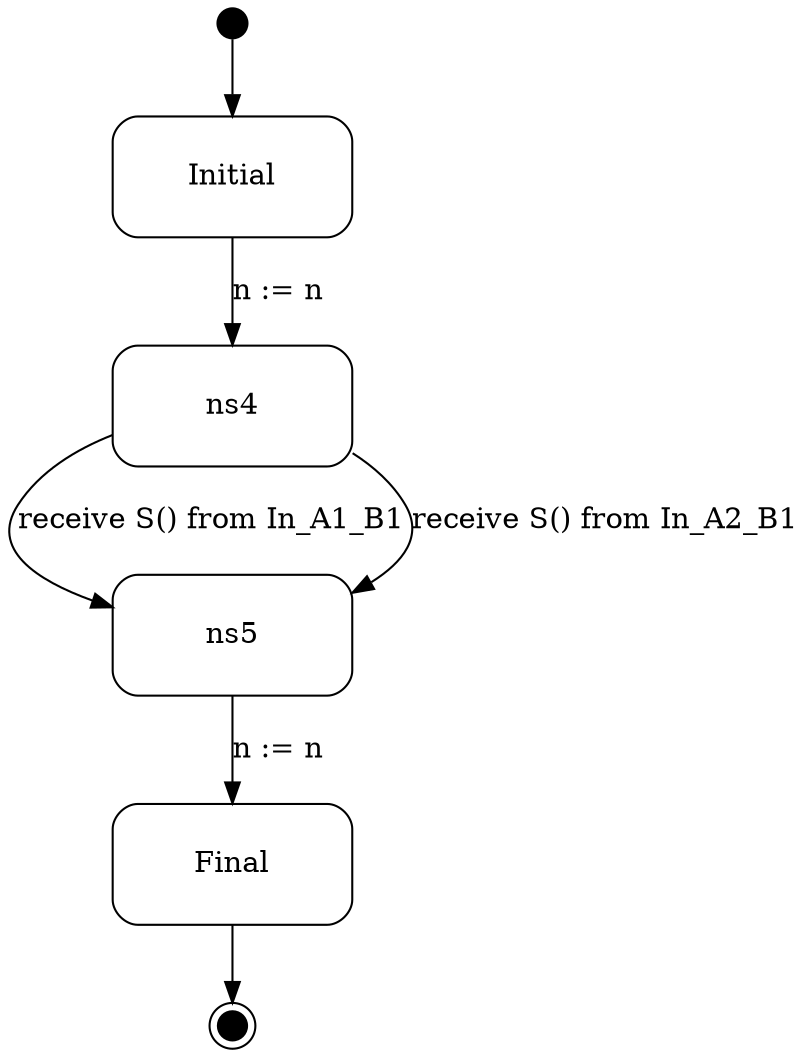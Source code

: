 digraph B1 {
  compound = true;
  rank = LR;
node [shape = "point", height = "0.2"] Initial_extra node [shape = "Mrecord", height = "0.8", width = "1.6"] Initial Initial_extra -> Initial

node [shape = "Mrecord", height = "0.8", width = "1.6"] ns4
node [shape = "Mrecord", height = "0.8", width = "1.6"] ns5

node [shape = "doublecircle", height = "0.2", width = "0.2", style = "filled", color = "black", label = ""] Final_extra node [shape = "Mrecord", height = "0.8", width = "1.6", style = "solid", label="Final"] Final Final -> Final_extra


Initial -> ns4 [label = "n := n"];

ns5 -> Final [label = "n := n"];

ns4 -> ns5 [label = "receive S() from In_A1_B1"];

ns4 -> ns5 [label = "receive S() from In_A2_B1"];

}
